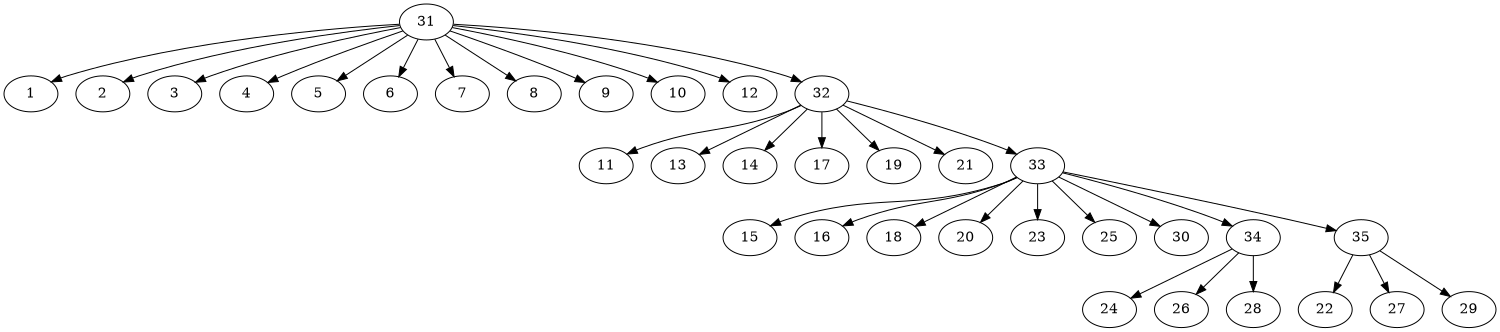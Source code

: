 digraph G {
center = 1;
size="10,10";
1;
2;
3;
4;
5;
6;
7;
8;
9;
10;
11;
12;
13;
14;
15;
16;
17;
18;
19;
20;
21;
22;
23;
24;
25;
26;
27;
28;
29;
30;
31;
32;
33;
34;
35;
31 -> 1 ;
31 -> 2 ;
31 -> 3 ;
31 -> 4 ;
31 -> 5 ;
31 -> 6 ;
31 -> 7 ;
31 -> 8 ;
31 -> 9 ;
31 -> 10 ;
31 -> 12 ;
31 -> 32 ;
32 -> 11 ;
32 -> 13 ;
32 -> 14 ;
32 -> 17 ;
32 -> 19 ;
32 -> 21 ;
32 -> 33 ;
33 -> 15 ;
33 -> 16 ;
33 -> 18 ;
33 -> 20 ;
33 -> 23 ;
33 -> 25 ;
33 -> 30 ;
33 -> 34 ;
33 -> 35 ;
34 -> 24 ;
34 -> 26 ;
34 -> 28 ;
35 -> 22 ;
35 -> 27 ;
35 -> 29 ;
}